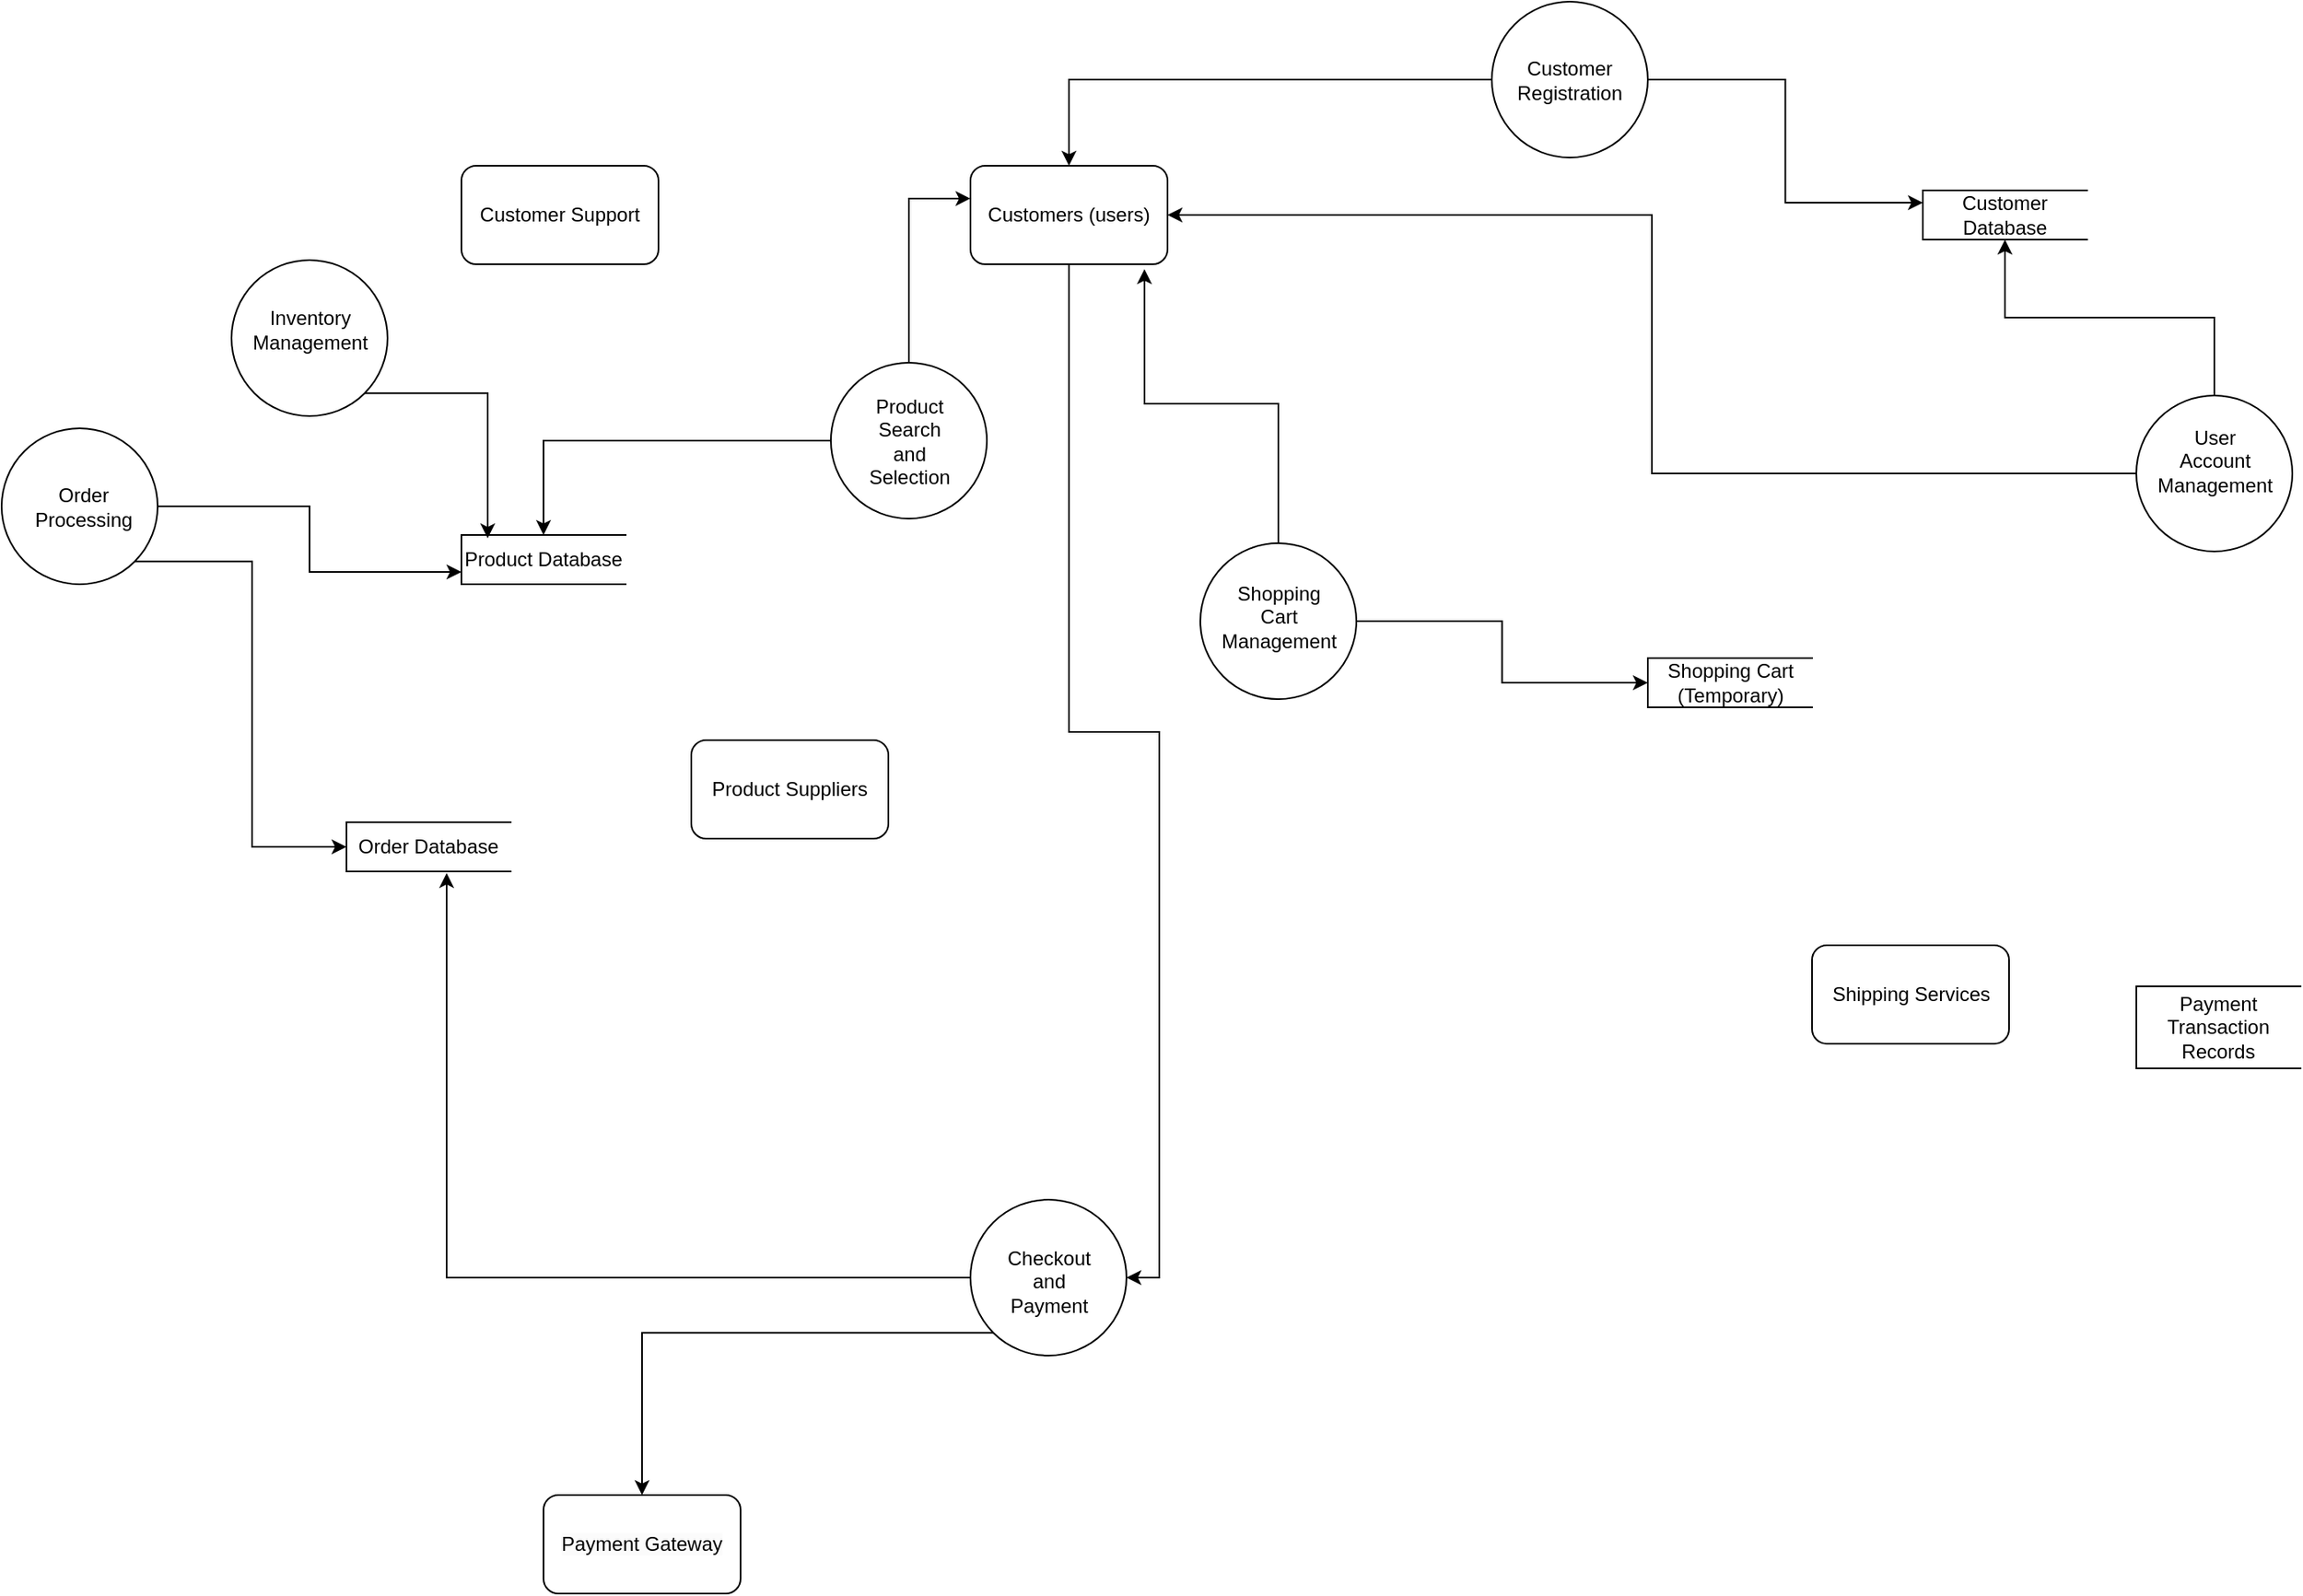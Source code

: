 <mxfile version="22.0.4" type="github">
  <diagram name="Page-1" id="5d7acffa-a066-3a61-03fe-96351882024d">
    <mxGraphModel dx="2018" dy="462" grid="1" gridSize="10" guides="1" tooltips="1" connect="1" arrows="1" fold="1" page="1" pageScale="1" pageWidth="1100" pageHeight="850" background="#ffffff" math="0" shadow="0">
      <root>
        <mxCell id="0" />
        <mxCell id="1" parent="0" />
        <mxCell id="1xyslzgkCpMe2rgCqbMj-73" style="edgeStyle=orthogonalEdgeStyle;rounded=0;orthogonalLoop=1;jettySize=auto;html=1;entryX=0.5;entryY=0;entryDx=0;entryDy=0;" edge="1" parent="1" source="1xyslzgkCpMe2rgCqbMj-58" target="1xyslzgkCpMe2rgCqbMj-69">
          <mxGeometry relative="1" as="geometry" />
        </mxCell>
        <mxCell id="1xyslzgkCpMe2rgCqbMj-58" value="" style="shape=ellipse;html=1;dashed=0;whiteSpace=wrap;perimeter=ellipsePerimeter;" vertex="1" parent="1">
          <mxGeometry x="-255" y="230" width="95" height="95" as="geometry" />
        </mxCell>
        <mxCell id="1xyslzgkCpMe2rgCqbMj-83" style="edgeStyle=orthogonalEdgeStyle;rounded=0;orthogonalLoop=1;jettySize=auto;html=1;exitX=0;exitY=1;exitDx=0;exitDy=0;" edge="1" parent="1" source="1xyslzgkCpMe2rgCqbMj-57" target="1xyslzgkCpMe2rgCqbMj-8">
          <mxGeometry relative="1" as="geometry" />
        </mxCell>
        <mxCell id="1xyslzgkCpMe2rgCqbMj-57" value="" style="shape=ellipse;html=1;dashed=0;whiteSpace=wrap;perimeter=ellipsePerimeter;" vertex="1" parent="1">
          <mxGeometry x="-170" y="740" width="95" height="95" as="geometry" />
        </mxCell>
        <mxCell id="1xyslzgkCpMe2rgCqbMj-56" value="" style="shape=ellipse;html=1;dashed=0;whiteSpace=wrap;perimeter=ellipsePerimeter;" vertex="1" parent="1">
          <mxGeometry x="-620" y="167.5" width="95" height="95" as="geometry" />
        </mxCell>
        <mxCell id="1xyslzgkCpMe2rgCqbMj-81" style="edgeStyle=orthogonalEdgeStyle;rounded=0;orthogonalLoop=1;jettySize=auto;html=1;exitX=1;exitY=0.5;exitDx=0;exitDy=0;entryX=0;entryY=0.75;entryDx=0;entryDy=0;" edge="1" parent="1" source="1xyslzgkCpMe2rgCqbMj-55" target="1xyslzgkCpMe2rgCqbMj-69">
          <mxGeometry relative="1" as="geometry" />
        </mxCell>
        <mxCell id="1xyslzgkCpMe2rgCqbMj-90" style="edgeStyle=orthogonalEdgeStyle;rounded=0;orthogonalLoop=1;jettySize=auto;html=1;exitX=1;exitY=1;exitDx=0;exitDy=0;entryX=0;entryY=0.5;entryDx=0;entryDy=0;" edge="1" parent="1" source="1xyslzgkCpMe2rgCqbMj-55" target="1xyslzgkCpMe2rgCqbMj-67">
          <mxGeometry relative="1" as="geometry" />
        </mxCell>
        <mxCell id="1xyslzgkCpMe2rgCqbMj-55" value="" style="shape=ellipse;html=1;dashed=0;whiteSpace=wrap;perimeter=ellipsePerimeter;" vertex="1" parent="1">
          <mxGeometry x="-760" y="270" width="95" height="95" as="geometry" />
        </mxCell>
        <mxCell id="1xyslzgkCpMe2rgCqbMj-65" style="edgeStyle=orthogonalEdgeStyle;rounded=0;orthogonalLoop=1;jettySize=auto;html=1;" edge="1" parent="1" source="1xyslzgkCpMe2rgCqbMj-54" target="1xyslzgkCpMe2rgCqbMj-9">
          <mxGeometry relative="1" as="geometry" />
        </mxCell>
        <mxCell id="1xyslzgkCpMe2rgCqbMj-71" style="edgeStyle=orthogonalEdgeStyle;rounded=0;orthogonalLoop=1;jettySize=auto;html=1;exitX=1;exitY=0.5;exitDx=0;exitDy=0;entryX=0;entryY=0.25;entryDx=0;entryDy=0;" edge="1" parent="1" source="1xyslzgkCpMe2rgCqbMj-54" target="1xyslzgkCpMe2rgCqbMj-62">
          <mxGeometry relative="1" as="geometry" />
        </mxCell>
        <mxCell id="1xyslzgkCpMe2rgCqbMj-54" value="" style="shape=ellipse;html=1;dashed=0;whiteSpace=wrap;perimeter=ellipsePerimeter;" vertex="1" parent="1">
          <mxGeometry x="147.5" y="10" width="95" height="95" as="geometry" />
        </mxCell>
        <mxCell id="1xyslzgkCpMe2rgCqbMj-89" style="edgeStyle=orthogonalEdgeStyle;rounded=0;orthogonalLoop=1;jettySize=auto;html=1;exitX=1;exitY=0.5;exitDx=0;exitDy=0;" edge="1" parent="1" source="1xyslzgkCpMe2rgCqbMj-53" target="1xyslzgkCpMe2rgCqbMj-66">
          <mxGeometry relative="1" as="geometry" />
        </mxCell>
        <mxCell id="1xyslzgkCpMe2rgCqbMj-53" value="" style="shape=ellipse;html=1;dashed=0;whiteSpace=wrap;perimeter=ellipsePerimeter;" vertex="1" parent="1">
          <mxGeometry x="-30" y="340" width="95" height="95" as="geometry" />
        </mxCell>
        <mxCell id="1xyslzgkCpMe2rgCqbMj-93" style="edgeStyle=orthogonalEdgeStyle;rounded=0;orthogonalLoop=1;jettySize=auto;html=1;exitX=0;exitY=0.5;exitDx=0;exitDy=0;entryX=1;entryY=0.5;entryDx=0;entryDy=0;" edge="1" parent="1" source="1xyslzgkCpMe2rgCqbMj-52" target="1xyslzgkCpMe2rgCqbMj-9">
          <mxGeometry relative="1" as="geometry" />
        </mxCell>
        <mxCell id="1xyslzgkCpMe2rgCqbMj-96" style="edgeStyle=orthogonalEdgeStyle;rounded=0;orthogonalLoop=1;jettySize=auto;html=1;exitX=0.5;exitY=0;exitDx=0;exitDy=0;entryX=0.5;entryY=1;entryDx=0;entryDy=0;" edge="1" parent="1" source="1xyslzgkCpMe2rgCqbMj-52" target="1xyslzgkCpMe2rgCqbMj-62">
          <mxGeometry relative="1" as="geometry" />
        </mxCell>
        <mxCell id="1xyslzgkCpMe2rgCqbMj-52" value="" style="shape=ellipse;html=1;dashed=0;whiteSpace=wrap;perimeter=ellipsePerimeter;" vertex="1" parent="1">
          <mxGeometry x="540" y="250" width="95" height="95" as="geometry" />
        </mxCell>
        <mxCell id="1xyslzgkCpMe2rgCqbMj-8" value="&lt;span style=&quot;color: rgb(0, 0, 0); font-family: Helvetica; font-size: 12px; font-style: normal; font-variant-ligatures: normal; font-variant-caps: normal; font-weight: 400; letter-spacing: normal; orphans: 2; text-align: center; text-indent: 0px; text-transform: none; widows: 2; word-spacing: 0px; -webkit-text-stroke-width: 0px; background-color: rgb(251, 251, 251); text-decoration-thickness: initial; text-decoration-style: initial; text-decoration-color: initial; float: none; display: inline !important;&quot;&gt;Payment Gateway&lt;/span&gt;" style="rounded=1;whiteSpace=wrap;html=1;" vertex="1" parent="1">
          <mxGeometry x="-430" y="920" width="120" height="60" as="geometry" />
        </mxCell>
        <mxCell id="1xyslzgkCpMe2rgCqbMj-82" style="edgeStyle=orthogonalEdgeStyle;rounded=0;orthogonalLoop=1;jettySize=auto;html=1;exitX=0.5;exitY=1;exitDx=0;exitDy=0;entryX=1;entryY=0.5;entryDx=0;entryDy=0;" edge="1" parent="1" source="1xyslzgkCpMe2rgCqbMj-9" target="1xyslzgkCpMe2rgCqbMj-57">
          <mxGeometry relative="1" as="geometry" />
        </mxCell>
        <mxCell id="1xyslzgkCpMe2rgCqbMj-9" value="Customers (users)" style="rounded=1;whiteSpace=wrap;html=1;" vertex="1" parent="1">
          <mxGeometry x="-170" y="110" width="120" height="60" as="geometry" />
        </mxCell>
        <mxCell id="1xyslzgkCpMe2rgCqbMj-10" value="Customer Support" style="rounded=1;whiteSpace=wrap;html=1;" vertex="1" parent="1">
          <mxGeometry x="-480" y="110" width="120" height="60" as="geometry" />
        </mxCell>
        <mxCell id="1xyslzgkCpMe2rgCqbMj-11" value="Product Suppliers" style="rounded=1;whiteSpace=wrap;html=1;" vertex="1" parent="1">
          <mxGeometry x="-340" y="460" width="120" height="60" as="geometry" />
        </mxCell>
        <mxCell id="1xyslzgkCpMe2rgCqbMj-12" value="Shipping Services" style="rounded=1;whiteSpace=wrap;html=1;" vertex="1" parent="1">
          <mxGeometry x="342.5" y="585" width="120" height="60" as="geometry" />
        </mxCell>
        <mxCell id="1xyslzgkCpMe2rgCqbMj-13" value="Customer Registration" style="text;html=1;strokeColor=none;fillColor=none;align=center;verticalAlign=middle;whiteSpace=wrap;rounded=0;" vertex="1" parent="1">
          <mxGeometry x="165" y="42.5" width="60" height="30" as="geometry" />
        </mxCell>
        <mxCell id="1xyslzgkCpMe2rgCqbMj-14" value="Product Search and Selection" style="text;html=1;strokeColor=none;fillColor=none;align=center;verticalAlign=middle;whiteSpace=wrap;rounded=0;" vertex="1" parent="1">
          <mxGeometry x="-237.5" y="262.5" width="60" height="30" as="geometry" />
        </mxCell>
        <mxCell id="1xyslzgkCpMe2rgCqbMj-15" value="Shopping Cart Management" style="text;html=1;strokeColor=none;fillColor=none;align=center;verticalAlign=middle;whiteSpace=wrap;rounded=0;" vertex="1" parent="1">
          <mxGeometry x="-12.5" y="370" width="60" height="30" as="geometry" />
        </mxCell>
        <mxCell id="1xyslzgkCpMe2rgCqbMj-16" value="Checkout and Payment" style="text;html=1;strokeColor=none;fillColor=none;align=center;verticalAlign=middle;whiteSpace=wrap;rounded=0;" vertex="1" parent="1">
          <mxGeometry x="-152.5" y="775" width="60" height="30" as="geometry" />
        </mxCell>
        <mxCell id="1xyslzgkCpMe2rgCqbMj-17" value="Order Processing" style="text;html=1;strokeColor=none;fillColor=none;align=center;verticalAlign=middle;whiteSpace=wrap;rounded=0;" vertex="1" parent="1">
          <mxGeometry x="-740" y="302.5" width="60" height="30" as="geometry" />
        </mxCell>
        <mxCell id="1xyslzgkCpMe2rgCqbMj-19" value="Inventory Management" style="text;html=1;strokeColor=none;fillColor=none;align=center;verticalAlign=middle;whiteSpace=wrap;rounded=0;" vertex="1" parent="1">
          <mxGeometry x="-602.5" y="195" width="60" height="30" as="geometry" />
        </mxCell>
        <mxCell id="1xyslzgkCpMe2rgCqbMj-20" value="User Account Management" style="text;html=1;strokeColor=none;fillColor=none;align=center;verticalAlign=middle;whiteSpace=wrap;rounded=0;" vertex="1" parent="1">
          <mxGeometry x="557.5" y="275" width="60" height="30" as="geometry" />
        </mxCell>
        <mxCell id="1xyslzgkCpMe2rgCqbMj-62" value="Customer Database" style="html=1;dashed=0;whiteSpace=wrap;shape=partialRectangle;right=0;" vertex="1" parent="1">
          <mxGeometry x="410" y="125" width="100" height="30" as="geometry" />
        </mxCell>
        <mxCell id="1xyslzgkCpMe2rgCqbMj-66" value="Shopping Cart (Temporary)" style="html=1;dashed=0;whiteSpace=wrap;shape=partialRectangle;right=0;" vertex="1" parent="1">
          <mxGeometry x="242.5" y="410" width="100" height="30" as="geometry" />
        </mxCell>
        <mxCell id="1xyslzgkCpMe2rgCqbMj-67" value="Order Database" style="html=1;dashed=0;whiteSpace=wrap;shape=partialRectangle;right=0;" vertex="1" parent="1">
          <mxGeometry x="-550" y="510" width="100" height="30" as="geometry" />
        </mxCell>
        <mxCell id="1xyslzgkCpMe2rgCqbMj-68" value="Payment Transaction Records" style="html=1;dashed=0;whiteSpace=wrap;shape=partialRectangle;right=0;" vertex="1" parent="1">
          <mxGeometry x="540" y="610" width="100" height="50" as="geometry" />
        </mxCell>
        <mxCell id="1xyslzgkCpMe2rgCqbMj-69" value="Product Database" style="html=1;dashed=0;whiteSpace=wrap;shape=partialRectangle;right=0;" vertex="1" parent="1">
          <mxGeometry x="-480" y="335" width="100" height="30" as="geometry" />
        </mxCell>
        <mxCell id="1xyslzgkCpMe2rgCqbMj-72" style="edgeStyle=orthogonalEdgeStyle;rounded=0;orthogonalLoop=1;jettySize=auto;html=1;entryX=0;entryY=0.333;entryDx=0;entryDy=0;entryPerimeter=0;" edge="1" parent="1" source="1xyslzgkCpMe2rgCqbMj-58" target="1xyslzgkCpMe2rgCqbMj-9">
          <mxGeometry relative="1" as="geometry">
            <mxPoint x="-180" y="130" as="targetPoint" />
          </mxGeometry>
        </mxCell>
        <mxCell id="1xyslzgkCpMe2rgCqbMj-86" style="edgeStyle=orthogonalEdgeStyle;rounded=0;orthogonalLoop=1;jettySize=auto;html=1;exitX=0;exitY=0.5;exitDx=0;exitDy=0;entryX=0.61;entryY=1.033;entryDx=0;entryDy=0;entryPerimeter=0;" edge="1" parent="1" source="1xyslzgkCpMe2rgCqbMj-57" target="1xyslzgkCpMe2rgCqbMj-67">
          <mxGeometry relative="1" as="geometry" />
        </mxCell>
        <mxCell id="1xyslzgkCpMe2rgCqbMj-87" style="edgeStyle=orthogonalEdgeStyle;rounded=0;orthogonalLoop=1;jettySize=auto;html=1;exitX=0.5;exitY=0;exitDx=0;exitDy=0;entryX=0.883;entryY=1.05;entryDx=0;entryDy=0;entryPerimeter=0;" edge="1" parent="1" source="1xyslzgkCpMe2rgCqbMj-53" target="1xyslzgkCpMe2rgCqbMj-9">
          <mxGeometry relative="1" as="geometry" />
        </mxCell>
        <mxCell id="1xyslzgkCpMe2rgCqbMj-92" style="edgeStyle=orthogonalEdgeStyle;rounded=0;orthogonalLoop=1;jettySize=auto;html=1;exitX=1;exitY=1;exitDx=0;exitDy=0;entryX=0.16;entryY=0.067;entryDx=0;entryDy=0;entryPerimeter=0;" edge="1" parent="1" source="1xyslzgkCpMe2rgCqbMj-56" target="1xyslzgkCpMe2rgCqbMj-69">
          <mxGeometry relative="1" as="geometry" />
        </mxCell>
      </root>
    </mxGraphModel>
  </diagram>
</mxfile>
